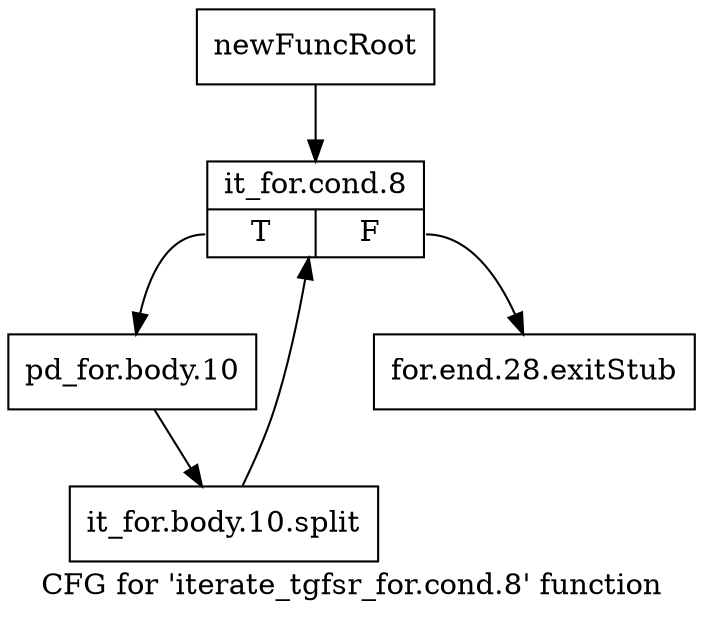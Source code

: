 digraph "CFG for 'iterate_tgfsr_for.cond.8' function" {
	label="CFG for 'iterate_tgfsr_for.cond.8' function";

	Node0x48cf3f0 [shape=record,label="{newFuncRoot}"];
	Node0x48cf3f0 -> Node0x48d4430;
	Node0x48d43e0 [shape=record,label="{for.end.28.exitStub}"];
	Node0x48d4430 [shape=record,label="{it_for.cond.8|{<s0>T|<s1>F}}"];
	Node0x48d4430:s0 -> Node0x48d4480;
	Node0x48d4430:s1 -> Node0x48d43e0;
	Node0x48d4480 [shape=record,label="{pd_for.body.10}"];
	Node0x48d4480 -> Node0x55ed570;
	Node0x55ed570 [shape=record,label="{it_for.body.10.split}"];
	Node0x55ed570 -> Node0x48d4430;
}
